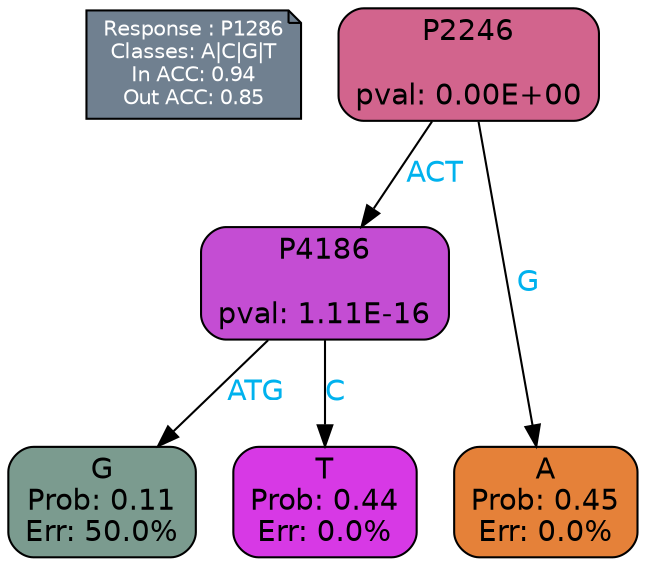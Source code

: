 digraph Tree {
node [shape=box, style="filled, rounded", color="black", fontname=helvetica] ;
graph [ranksep=equally, splines=polylines, bgcolor=transparent, dpi=600] ;
edge [fontname=helvetica] ;
LEGEND [label="Response : P1286
Classes: A|C|G|T
In ACC: 0.94
Out ACC: 0.85
",shape=note,align=left,style=filled,fillcolor="slategray",fontcolor="white",fontsize=10];1 [label="P2246

pval: 0.00E+00", fillcolor="#d2648d"] ;
2 [label="P4186

pval: 1.11E-16", fillcolor="#c44dd3"] ;
3 [label="G
Prob: 0.11
Err: 50.0%", fillcolor="#7b9b8f"] ;
4 [label="T
Prob: 0.44
Err: 0.0%", fillcolor="#d739e5"] ;
5 [label="A
Prob: 0.45
Err: 0.0%", fillcolor="#e58139"] ;
1 -> 2 [label="ACT",fontcolor=deepskyblue2] ;
1 -> 5 [label="G",fontcolor=deepskyblue2] ;
2 -> 3 [label="ATG",fontcolor=deepskyblue2] ;
2 -> 4 [label="C",fontcolor=deepskyblue2] ;
{rank = same; 3;4;5;}{rank = same; LEGEND;1;}}